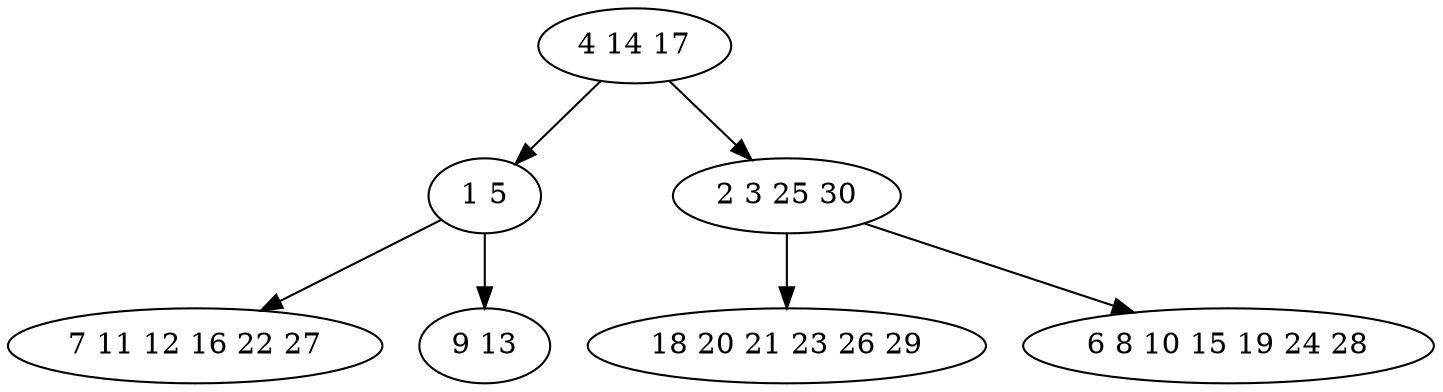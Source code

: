 digraph true_tree {
	"0" -> "1"
	"1" -> "2"
	"0" -> "3"
	"1" -> "4"
	"3" -> "5"
	"3" -> "6"
	"0" [label="4 14 17"];
	"1" [label="1 5"];
	"2" [label="7 11 12 16 22 27"];
	"3" [label="2 3 25 30"];
	"4" [label="9 13"];
	"5" [label="18 20 21 23 26 29"];
	"6" [label="6 8 10 15 19 24 28"];
}
